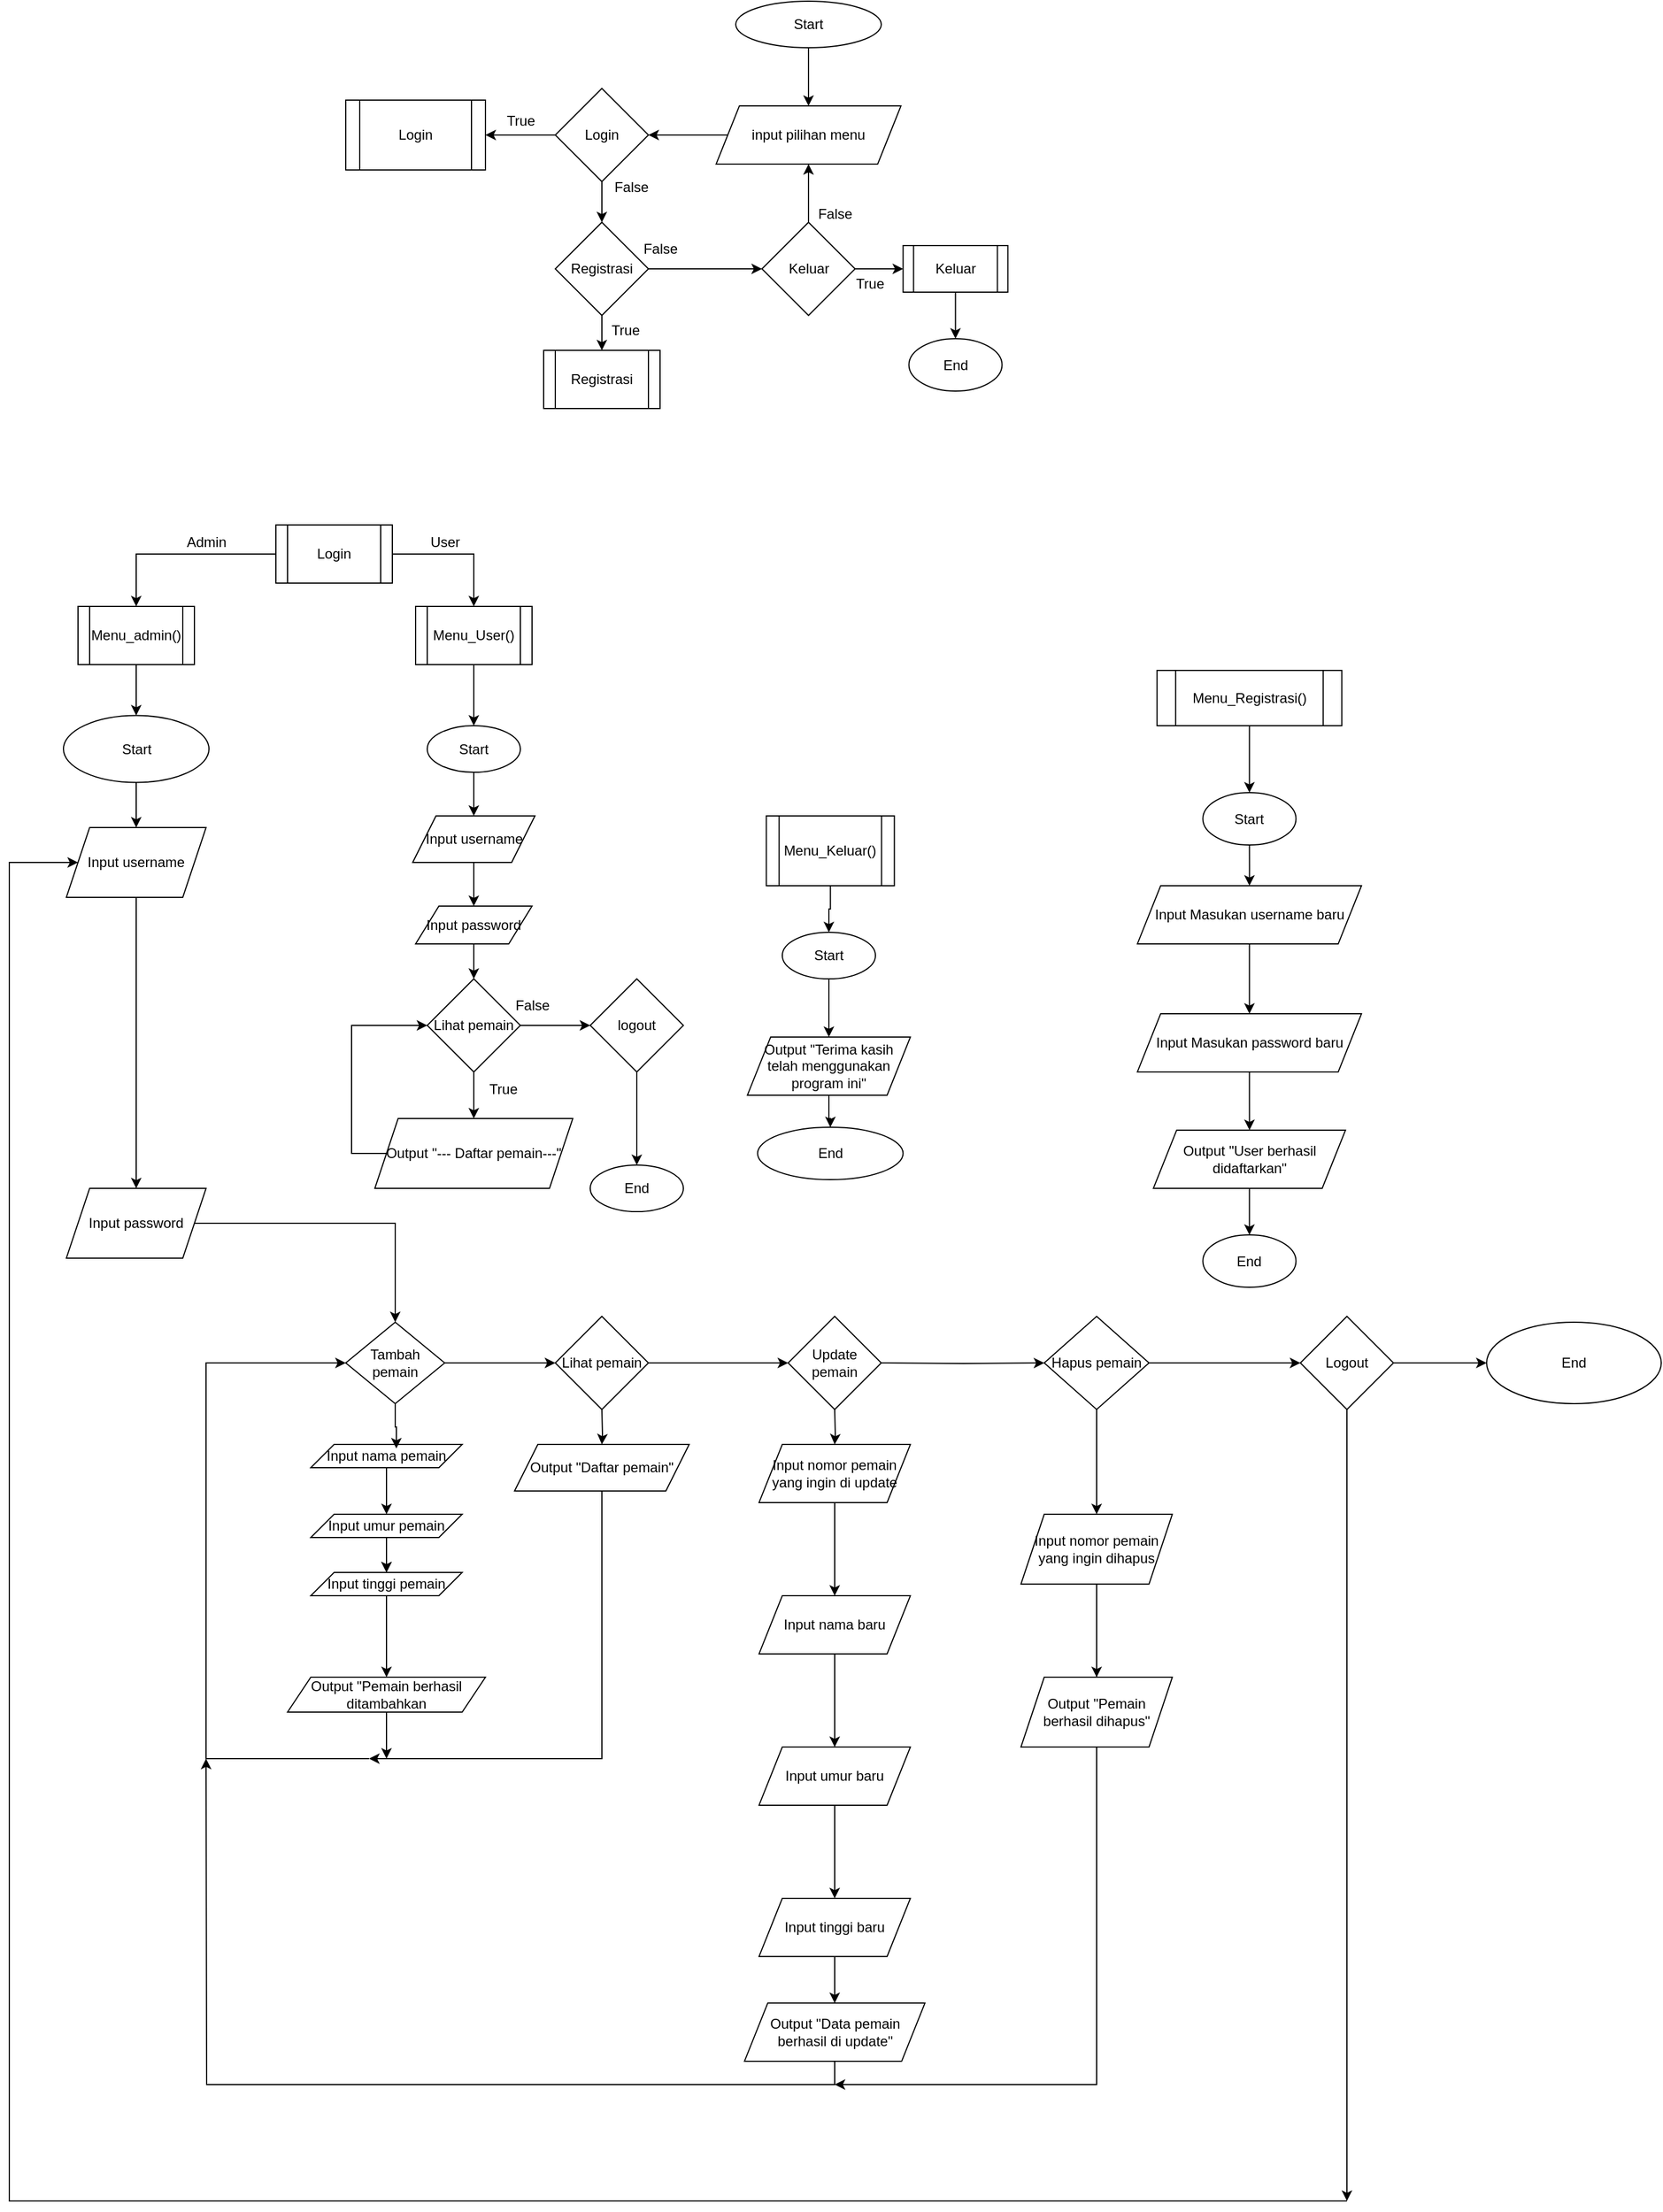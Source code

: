 <mxfile version="24.8.0">
  <diagram name="Page-1" id="HGmborxAwPooAshVDzNv">
    <mxGraphModel dx="4830" dy="3230" grid="1" gridSize="10" guides="1" tooltips="1" connect="1" arrows="1" fold="1" page="1" pageScale="1" pageWidth="850" pageHeight="1100" math="0" shadow="0">
      <root>
        <mxCell id="0" />
        <mxCell id="1" parent="0" />
        <mxCell id="2cfpNk7B6x5rnKEUgRAr-1" value="" style="edgeStyle=orthogonalEdgeStyle;rounded=0;orthogonalLoop=1;jettySize=auto;html=1;" parent="1" source="2cfpNk7B6x5rnKEUgRAr-2" target="2cfpNk7B6x5rnKEUgRAr-4" edge="1">
          <mxGeometry relative="1" as="geometry" />
        </mxCell>
        <mxCell id="2cfpNk7B6x5rnKEUgRAr-2" value="Start" style="ellipse;whiteSpace=wrap;html=1;" parent="1" vertex="1">
          <mxGeometry x="365.01" y="-310" width="125" height="40" as="geometry" />
        </mxCell>
        <mxCell id="b0lDjF2VP-6L8Nr4s9fZ-116" value="" style="edgeStyle=orthogonalEdgeStyle;rounded=0;orthogonalLoop=1;jettySize=auto;html=1;" edge="1" parent="1" source="2cfpNk7B6x5rnKEUgRAr-4" target="b0lDjF2VP-6L8Nr4s9fZ-115">
          <mxGeometry relative="1" as="geometry" />
        </mxCell>
        <mxCell id="2cfpNk7B6x5rnKEUgRAr-4" value="input pilihan menu" style="shape=parallelogram;perimeter=parallelogramPerimeter;whiteSpace=wrap;html=1;fixedSize=1;" parent="1" vertex="1">
          <mxGeometry x="348.14" y="-220" width="158.75" height="50" as="geometry" />
        </mxCell>
        <mxCell id="2cfpNk7B6x5rnKEUgRAr-106" value="" style="edgeStyle=orthogonalEdgeStyle;rounded=0;orthogonalLoop=1;jettySize=auto;html=1;" parent="1" source="2cfpNk7B6x5rnKEUgRAr-12" target="2cfpNk7B6x5rnKEUgRAr-105" edge="1">
          <mxGeometry relative="1" as="geometry" />
        </mxCell>
        <mxCell id="2cfpNk7B6x5rnKEUgRAr-12" value="Output &quot;Terima kasih telah menggunakan program ini&quot;" style="shape=parallelogram;perimeter=parallelogramPerimeter;whiteSpace=wrap;html=1;fixedSize=1;" parent="1" vertex="1">
          <mxGeometry x="375" y="580" width="140" height="50" as="geometry" />
        </mxCell>
        <mxCell id="2cfpNk7B6x5rnKEUgRAr-15" value="" style="edgeStyle=orthogonalEdgeStyle;rounded=0;orthogonalLoop=1;jettySize=auto;html=1;" parent="1" source="2cfpNk7B6x5rnKEUgRAr-13" target="2cfpNk7B6x5rnKEUgRAr-14" edge="1">
          <mxGeometry relative="1" as="geometry" />
        </mxCell>
        <mxCell id="2cfpNk7B6x5rnKEUgRAr-13" value="Input Masukan username baru" style="shape=parallelogram;perimeter=parallelogramPerimeter;whiteSpace=wrap;html=1;fixedSize=1;" parent="1" vertex="1">
          <mxGeometry x="710" y="450" width="192.5" height="50" as="geometry" />
        </mxCell>
        <mxCell id="2cfpNk7B6x5rnKEUgRAr-17" value="" style="edgeStyle=orthogonalEdgeStyle;rounded=0;orthogonalLoop=1;jettySize=auto;html=1;" parent="1" source="2cfpNk7B6x5rnKEUgRAr-14" target="2cfpNk7B6x5rnKEUgRAr-16" edge="1">
          <mxGeometry relative="1" as="geometry" />
        </mxCell>
        <mxCell id="2cfpNk7B6x5rnKEUgRAr-14" value="Input Masukan password baru" style="shape=parallelogram;perimeter=parallelogramPerimeter;whiteSpace=wrap;html=1;fixedSize=1;" parent="1" vertex="1">
          <mxGeometry x="710" y="560" width="192.5" height="50" as="geometry" />
        </mxCell>
        <mxCell id="Gm6Mf5CjdBweMdwgUz3X-56" value="" style="edgeStyle=orthogonalEdgeStyle;rounded=0;orthogonalLoop=1;jettySize=auto;html=1;" parent="1" source="2cfpNk7B6x5rnKEUgRAr-16" target="Gm6Mf5CjdBweMdwgUz3X-55" edge="1">
          <mxGeometry relative="1" as="geometry" />
        </mxCell>
        <mxCell id="2cfpNk7B6x5rnKEUgRAr-16" value="Output &quot;User berhasil didaftarkan&quot;" style="shape=parallelogram;perimeter=parallelogramPerimeter;whiteSpace=wrap;html=1;fixedSize=1;" parent="1" vertex="1">
          <mxGeometry x="723.75" y="660" width="165" height="50" as="geometry" />
        </mxCell>
        <mxCell id="2cfpNk7B6x5rnKEUgRAr-33" value="" style="edgeStyle=orthogonalEdgeStyle;rounded=0;orthogonalLoop=1;jettySize=auto;html=1;" parent="1" source="2cfpNk7B6x5rnKEUgRAr-22" target="2cfpNk7B6x5rnKEUgRAr-32" edge="1">
          <mxGeometry relative="1" as="geometry" />
        </mxCell>
        <mxCell id="2cfpNk7B6x5rnKEUgRAr-22" value="Input username" style="shape=parallelogram;perimeter=parallelogramPerimeter;whiteSpace=wrap;html=1;fixedSize=1;" parent="1" vertex="1">
          <mxGeometry x="87.5" y="390" width="105" height="40" as="geometry" />
        </mxCell>
        <mxCell id="2cfpNk7B6x5rnKEUgRAr-24" value="Admin" style="text;html=1;align=center;verticalAlign=middle;resizable=0;points=[];autosize=1;strokeColor=none;fillColor=none;" parent="1" vertex="1">
          <mxGeometry x="-120" y="140" width="60" height="30" as="geometry" />
        </mxCell>
        <mxCell id="2cfpNk7B6x5rnKEUgRAr-45" value="" style="edgeStyle=orthogonalEdgeStyle;rounded=0;orthogonalLoop=1;jettySize=auto;html=1;entryX=0.5;entryY=0;entryDx=0;entryDy=0;" parent="1" source="2cfpNk7B6x5rnKEUgRAr-25" target="2cfpNk7B6x5rnKEUgRAr-46" edge="1">
          <mxGeometry relative="1" as="geometry">
            <mxPoint x="60" y="480" as="targetPoint" />
          </mxGeometry>
        </mxCell>
        <mxCell id="2cfpNk7B6x5rnKEUgRAr-25" value="Input username" style="shape=parallelogram;perimeter=parallelogramPerimeter;whiteSpace=wrap;html=1;fixedSize=1;" parent="1" vertex="1">
          <mxGeometry x="-210" y="400" width="120" height="60" as="geometry" />
        </mxCell>
        <mxCell id="2cfpNk7B6x5rnKEUgRAr-35" value="" style="edgeStyle=orthogonalEdgeStyle;rounded=0;orthogonalLoop=1;jettySize=auto;html=1;" parent="1" source="2cfpNk7B6x5rnKEUgRAr-32" target="2cfpNk7B6x5rnKEUgRAr-34" edge="1">
          <mxGeometry relative="1" as="geometry" />
        </mxCell>
        <mxCell id="2cfpNk7B6x5rnKEUgRAr-32" value="Input password" style="shape=parallelogram;perimeter=parallelogramPerimeter;whiteSpace=wrap;html=1;fixedSize=1;" parent="1" vertex="1">
          <mxGeometry x="90" y="467.5" width="100" height="32.5" as="geometry" />
        </mxCell>
        <mxCell id="2cfpNk7B6x5rnKEUgRAr-37" value="" style="edgeStyle=orthogonalEdgeStyle;rounded=0;orthogonalLoop=1;jettySize=auto;html=1;" parent="1" source="2cfpNk7B6x5rnKEUgRAr-34" target="2cfpNk7B6x5rnKEUgRAr-36" edge="1">
          <mxGeometry relative="1" as="geometry" />
        </mxCell>
        <mxCell id="2cfpNk7B6x5rnKEUgRAr-39" value="" style="edgeStyle=orthogonalEdgeStyle;rounded=0;orthogonalLoop=1;jettySize=auto;html=1;" parent="1" source="2cfpNk7B6x5rnKEUgRAr-34" target="2cfpNk7B6x5rnKEUgRAr-38" edge="1">
          <mxGeometry relative="1" as="geometry" />
        </mxCell>
        <mxCell id="2cfpNk7B6x5rnKEUgRAr-34" value="Lihat pemain" style="rhombus;whiteSpace=wrap;html=1;" parent="1" vertex="1">
          <mxGeometry x="100" y="530" width="80" height="80" as="geometry" />
        </mxCell>
        <mxCell id="Gm6Mf5CjdBweMdwgUz3X-31" value="" style="edgeStyle=orthogonalEdgeStyle;rounded=0;orthogonalLoop=1;jettySize=auto;html=1;" parent="1" source="2cfpNk7B6x5rnKEUgRAr-36" target="Gm6Mf5CjdBweMdwgUz3X-30" edge="1">
          <mxGeometry relative="1" as="geometry" />
        </mxCell>
        <mxCell id="2cfpNk7B6x5rnKEUgRAr-36" value="logout" style="rhombus;whiteSpace=wrap;html=1;" parent="1" vertex="1">
          <mxGeometry x="240" y="530" width="80" height="80" as="geometry" />
        </mxCell>
        <mxCell id="b0lDjF2VP-6L8Nr4s9fZ-143" value="" style="edgeStyle=orthogonalEdgeStyle;rounded=0;orthogonalLoop=1;jettySize=auto;html=1;entryX=0;entryY=0.5;entryDx=0;entryDy=0;" edge="1" parent="1" source="2cfpNk7B6x5rnKEUgRAr-38" target="2cfpNk7B6x5rnKEUgRAr-34">
          <mxGeometry relative="1" as="geometry">
            <mxPoint x="-30" y="580" as="targetPoint" />
            <Array as="points">
              <mxPoint x="35" y="680" />
              <mxPoint x="35" y="570" />
            </Array>
          </mxGeometry>
        </mxCell>
        <mxCell id="2cfpNk7B6x5rnKEUgRAr-38" value="Output &quot;--- Daftar pemain---&quot;" style="shape=parallelogram;perimeter=parallelogramPerimeter;whiteSpace=wrap;html=1;fixedSize=1;" parent="1" vertex="1">
          <mxGeometry x="55" y="650" width="170" height="60" as="geometry" />
        </mxCell>
        <mxCell id="2cfpNk7B6x5rnKEUgRAr-50" value="" style="edgeStyle=orthogonalEdgeStyle;rounded=0;orthogonalLoop=1;jettySize=auto;html=1;entryX=0.5;entryY=0;entryDx=0;entryDy=0;" parent="1" source="2cfpNk7B6x5rnKEUgRAr-46" target="Gm6Mf5CjdBweMdwgUz3X-16" edge="1">
          <mxGeometry relative="1" as="geometry">
            <mxPoint x="60" y="850" as="targetPoint" />
          </mxGeometry>
        </mxCell>
        <mxCell id="2cfpNk7B6x5rnKEUgRAr-46" value="Input password" style="shape=parallelogram;perimeter=parallelogramPerimeter;whiteSpace=wrap;html=1;fixedSize=1;" parent="1" vertex="1">
          <mxGeometry x="-210" y="710" width="120" height="60" as="geometry" />
        </mxCell>
        <mxCell id="2cfpNk7B6x5rnKEUgRAr-52" value="" style="edgeStyle=orthogonalEdgeStyle;rounded=0;orthogonalLoop=1;jettySize=auto;html=1;exitX=1;exitY=0.5;exitDx=0;exitDy=0;" parent="1" source="Gm6Mf5CjdBweMdwgUz3X-16" edge="1">
          <mxGeometry relative="1" as="geometry">
            <mxPoint x="100" y="860" as="sourcePoint" />
            <mxPoint x="210" y="860.0" as="targetPoint" />
            <Array as="points">
              <mxPoint x="110" y="860" />
            </Array>
          </mxGeometry>
        </mxCell>
        <mxCell id="2cfpNk7B6x5rnKEUgRAr-66" value="" style="edgeStyle=orthogonalEdgeStyle;rounded=0;orthogonalLoop=1;jettySize=auto;html=1;" parent="1" source="2cfpNk7B6x5rnKEUgRAr-62" target="2cfpNk7B6x5rnKEUgRAr-64" edge="1">
          <mxGeometry relative="1" as="geometry" />
        </mxCell>
        <mxCell id="2cfpNk7B6x5rnKEUgRAr-54" value="" style="edgeStyle=orthogonalEdgeStyle;rounded=0;orthogonalLoop=1;jettySize=auto;html=1;" parent="1" edge="1">
          <mxGeometry relative="1" as="geometry">
            <mxPoint x="290" y="860" as="sourcePoint" />
            <mxPoint x="410" y="860.0" as="targetPoint" />
          </mxGeometry>
        </mxCell>
        <mxCell id="2cfpNk7B6x5rnKEUgRAr-74" value="" style="edgeStyle=orthogonalEdgeStyle;rounded=0;orthogonalLoop=1;jettySize=auto;html=1;" parent="1" target="2cfpNk7B6x5rnKEUgRAr-73" edge="1">
          <mxGeometry relative="1" as="geometry">
            <mxPoint x="250" y="900" as="sourcePoint" />
          </mxGeometry>
        </mxCell>
        <mxCell id="2cfpNk7B6x5rnKEUgRAr-56" value="" style="edgeStyle=orthogonalEdgeStyle;rounded=0;orthogonalLoop=1;jettySize=auto;html=1;" parent="1" target="2cfpNk7B6x5rnKEUgRAr-55" edge="1">
          <mxGeometry relative="1" as="geometry">
            <mxPoint x="490" y="860" as="sourcePoint" />
          </mxGeometry>
        </mxCell>
        <mxCell id="2cfpNk7B6x5rnKEUgRAr-58" value="" style="edgeStyle=orthogonalEdgeStyle;rounded=0;orthogonalLoop=1;jettySize=auto;html=1;" parent="1" source="2cfpNk7B6x5rnKEUgRAr-55" target="2cfpNk7B6x5rnKEUgRAr-57" edge="1">
          <mxGeometry relative="1" as="geometry" />
        </mxCell>
        <mxCell id="2cfpNk7B6x5rnKEUgRAr-92" value="" style="edgeStyle=orthogonalEdgeStyle;rounded=0;orthogonalLoop=1;jettySize=auto;html=1;" parent="1" source="2cfpNk7B6x5rnKEUgRAr-55" edge="1">
          <mxGeometry relative="1" as="geometry">
            <mxPoint x="675" y="990" as="targetPoint" />
          </mxGeometry>
        </mxCell>
        <mxCell id="2cfpNk7B6x5rnKEUgRAr-55" value="Hapus pemain" style="rhombus;whiteSpace=wrap;html=1;" parent="1" vertex="1">
          <mxGeometry x="630" y="820" width="90" height="80" as="geometry" />
        </mxCell>
        <mxCell id="Gm6Mf5CjdBweMdwgUz3X-15" value="" style="edgeStyle=orthogonalEdgeStyle;rounded=0;orthogonalLoop=1;jettySize=auto;html=1;" parent="1" source="2cfpNk7B6x5rnKEUgRAr-57" target="Gm6Mf5CjdBweMdwgUz3X-14" edge="1">
          <mxGeometry relative="1" as="geometry" />
        </mxCell>
        <mxCell id="b0lDjF2VP-6L8Nr4s9fZ-150" value="" style="edgeStyle=orthogonalEdgeStyle;rounded=0;orthogonalLoop=1;jettySize=auto;html=1;" edge="1" parent="1" source="2cfpNk7B6x5rnKEUgRAr-57">
          <mxGeometry relative="1" as="geometry">
            <mxPoint x="890" y="1580" as="targetPoint" />
          </mxGeometry>
        </mxCell>
        <mxCell id="2cfpNk7B6x5rnKEUgRAr-57" value="Logout" style="rhombus;whiteSpace=wrap;html=1;" parent="1" vertex="1">
          <mxGeometry x="850" y="820" width="80" height="80" as="geometry" />
        </mxCell>
        <mxCell id="2cfpNk7B6x5rnKEUgRAr-63" value="" style="edgeStyle=orthogonalEdgeStyle;rounded=0;orthogonalLoop=1;jettySize=auto;html=1;" parent="1" source="2cfpNk7B6x5rnKEUgRAr-60" target="2cfpNk7B6x5rnKEUgRAr-62" edge="1">
          <mxGeometry relative="1" as="geometry" />
        </mxCell>
        <mxCell id="2cfpNk7B6x5rnKEUgRAr-60" value="Input nama pemain" style="shape=parallelogram;perimeter=parallelogramPerimeter;whiteSpace=wrap;html=1;fixedSize=1;" parent="1" vertex="1">
          <mxGeometry y="930" width="130" height="20" as="geometry" />
        </mxCell>
        <mxCell id="2cfpNk7B6x5rnKEUgRAr-65" value="" style="edgeStyle=orthogonalEdgeStyle;rounded=0;orthogonalLoop=1;jettySize=auto;html=1;" parent="1" source="2cfpNk7B6x5rnKEUgRAr-62" target="2cfpNk7B6x5rnKEUgRAr-64" edge="1">
          <mxGeometry relative="1" as="geometry" />
        </mxCell>
        <mxCell id="2cfpNk7B6x5rnKEUgRAr-70" value="" style="edgeStyle=orthogonalEdgeStyle;rounded=0;orthogonalLoop=1;jettySize=auto;html=1;" parent="1" source="2cfpNk7B6x5rnKEUgRAr-64" target="2cfpNk7B6x5rnKEUgRAr-69" edge="1">
          <mxGeometry relative="1" as="geometry" />
        </mxCell>
        <mxCell id="2cfpNk7B6x5rnKEUgRAr-64" value="Input tinggi pemain" style="shape=parallelogram;perimeter=parallelogramPerimeter;whiteSpace=wrap;html=1;fixedSize=1;" parent="1" vertex="1">
          <mxGeometry y="1040" width="130" height="20" as="geometry" />
        </mxCell>
        <mxCell id="2cfpNk7B6x5rnKEUgRAr-62" value="Input umur pemain" style="shape=parallelogram;perimeter=parallelogramPerimeter;whiteSpace=wrap;html=1;fixedSize=1;" parent="1" vertex="1">
          <mxGeometry y="990" width="130" height="20" as="geometry" />
        </mxCell>
        <mxCell id="2cfpNk7B6x5rnKEUgRAr-72" value="" style="edgeStyle=orthogonalEdgeStyle;rounded=0;orthogonalLoop=1;jettySize=auto;html=1;entryX=0;entryY=0.5;entryDx=0;entryDy=0;" parent="1" target="Gm6Mf5CjdBweMdwgUz3X-16" edge="1">
          <mxGeometry relative="1" as="geometry">
            <mxPoint x="50" y="1200" as="sourcePoint" />
            <mxPoint x="18.67" y="884.92" as="targetPoint" />
            <Array as="points">
              <mxPoint x="-90" y="1200" />
              <mxPoint x="-90" y="860" />
            </Array>
          </mxGeometry>
        </mxCell>
        <mxCell id="b0lDjF2VP-6L8Nr4s9fZ-147" value="" style="edgeStyle=orthogonalEdgeStyle;rounded=0;orthogonalLoop=1;jettySize=auto;html=1;" edge="1" parent="1" source="2cfpNk7B6x5rnKEUgRAr-69">
          <mxGeometry relative="1" as="geometry">
            <mxPoint x="65" y="1200" as="targetPoint" />
          </mxGeometry>
        </mxCell>
        <mxCell id="2cfpNk7B6x5rnKEUgRAr-69" value="Output &quot;Pemain berhasil ditambahkan" style="shape=parallelogram;perimeter=parallelogramPerimeter;whiteSpace=wrap;html=1;fixedSize=1;" parent="1" vertex="1">
          <mxGeometry x="-20" y="1130" width="170" height="30" as="geometry" />
        </mxCell>
        <mxCell id="2cfpNk7B6x5rnKEUgRAr-76" value="" style="edgeStyle=orthogonalEdgeStyle;rounded=0;orthogonalLoop=1;jettySize=auto;html=1;" parent="1" source="2cfpNk7B6x5rnKEUgRAr-73" edge="1">
          <mxGeometry relative="1" as="geometry">
            <mxPoint x="50" y="1200" as="targetPoint" />
            <Array as="points">
              <mxPoint x="250" y="1200" />
            </Array>
          </mxGeometry>
        </mxCell>
        <mxCell id="2cfpNk7B6x5rnKEUgRAr-73" value="Output &quot;Daftar pemain&quot;" style="shape=parallelogram;perimeter=parallelogramPerimeter;whiteSpace=wrap;html=1;fixedSize=1;" parent="1" vertex="1">
          <mxGeometry x="175" y="930" width="150" height="40" as="geometry" />
        </mxCell>
        <mxCell id="2cfpNk7B6x5rnKEUgRAr-80" value="" style="edgeStyle=orthogonalEdgeStyle;rounded=0;orthogonalLoop=1;jettySize=auto;html=1;" parent="1" target="2cfpNk7B6x5rnKEUgRAr-79" edge="1">
          <mxGeometry relative="1" as="geometry">
            <mxPoint x="450" y="900" as="sourcePoint" />
            <mxPoint x="450" y="990" as="targetPoint" />
          </mxGeometry>
        </mxCell>
        <mxCell id="2cfpNk7B6x5rnKEUgRAr-82" value="" style="edgeStyle=orthogonalEdgeStyle;rounded=0;orthogonalLoop=1;jettySize=auto;html=1;" parent="1" source="2cfpNk7B6x5rnKEUgRAr-79" target="2cfpNk7B6x5rnKEUgRAr-81" edge="1">
          <mxGeometry relative="1" as="geometry" />
        </mxCell>
        <mxCell id="2cfpNk7B6x5rnKEUgRAr-79" value="Input nomor pemain yang ingin di update" style="shape=parallelogram;perimeter=parallelogramPerimeter;whiteSpace=wrap;html=1;fixedSize=1;" parent="1" vertex="1">
          <mxGeometry x="385" y="930" width="130" height="50" as="geometry" />
        </mxCell>
        <mxCell id="2cfpNk7B6x5rnKEUgRAr-84" value="" style="edgeStyle=orthogonalEdgeStyle;rounded=0;orthogonalLoop=1;jettySize=auto;html=1;" parent="1" source="2cfpNk7B6x5rnKEUgRAr-81" target="2cfpNk7B6x5rnKEUgRAr-83" edge="1">
          <mxGeometry relative="1" as="geometry" />
        </mxCell>
        <mxCell id="2cfpNk7B6x5rnKEUgRAr-81" value="Input nama baru" style="shape=parallelogram;perimeter=parallelogramPerimeter;whiteSpace=wrap;html=1;fixedSize=1;" parent="1" vertex="1">
          <mxGeometry x="385" y="1060" width="130" height="50" as="geometry" />
        </mxCell>
        <mxCell id="2cfpNk7B6x5rnKEUgRAr-86" value="" style="edgeStyle=orthogonalEdgeStyle;rounded=0;orthogonalLoop=1;jettySize=auto;html=1;" parent="1" source="2cfpNk7B6x5rnKEUgRAr-83" target="2cfpNk7B6x5rnKEUgRAr-85" edge="1">
          <mxGeometry relative="1" as="geometry" />
        </mxCell>
        <mxCell id="2cfpNk7B6x5rnKEUgRAr-83" value="Input umur baru" style="shape=parallelogram;perimeter=parallelogramPerimeter;whiteSpace=wrap;html=1;fixedSize=1;" parent="1" vertex="1">
          <mxGeometry x="385" y="1190" width="130" height="50" as="geometry" />
        </mxCell>
        <mxCell id="2cfpNk7B6x5rnKEUgRAr-88" value="" style="edgeStyle=orthogonalEdgeStyle;rounded=0;orthogonalLoop=1;jettySize=auto;html=1;" parent="1" source="2cfpNk7B6x5rnKEUgRAr-85" target="2cfpNk7B6x5rnKEUgRAr-87" edge="1">
          <mxGeometry relative="1" as="geometry" />
        </mxCell>
        <mxCell id="2cfpNk7B6x5rnKEUgRAr-85" value="Input tinggi baru" style="shape=parallelogram;perimeter=parallelogramPerimeter;whiteSpace=wrap;html=1;fixedSize=1;" parent="1" vertex="1">
          <mxGeometry x="385" y="1320" width="130" height="50" as="geometry" />
        </mxCell>
        <mxCell id="2cfpNk7B6x5rnKEUgRAr-90" value="" style="edgeStyle=orthogonalEdgeStyle;rounded=0;orthogonalLoop=1;jettySize=auto;html=1;exitX=0.5;exitY=1;exitDx=0;exitDy=0;" parent="1" source="2cfpNk7B6x5rnKEUgRAr-87" edge="1">
          <mxGeometry relative="1" as="geometry">
            <mxPoint x="432.473" y="1505.067" as="sourcePoint" />
            <mxPoint x="-90" y="1200" as="targetPoint" />
          </mxGeometry>
        </mxCell>
        <mxCell id="2cfpNk7B6x5rnKEUgRAr-87" value="Output &quot;Data pemain berhasil di update&quot;" style="shape=parallelogram;perimeter=parallelogramPerimeter;whiteSpace=wrap;html=1;fixedSize=1;" parent="1" vertex="1">
          <mxGeometry x="372.5" y="1410" width="155" height="50" as="geometry" />
        </mxCell>
        <mxCell id="2cfpNk7B6x5rnKEUgRAr-99" value="" style="edgeStyle=orthogonalEdgeStyle;rounded=0;orthogonalLoop=1;jettySize=auto;html=1;" parent="1" source="2cfpNk7B6x5rnKEUgRAr-93" edge="1">
          <mxGeometry relative="1" as="geometry">
            <mxPoint x="450" y="1480" as="targetPoint" />
            <Array as="points">
              <mxPoint x="675" y="1480" />
              <mxPoint x="470" y="1480" />
            </Array>
          </mxGeometry>
        </mxCell>
        <mxCell id="2cfpNk7B6x5rnKEUgRAr-101" value="" style="edgeStyle=orthogonalEdgeStyle;rounded=0;orthogonalLoop=1;jettySize=auto;html=1;" parent="1" source="2cfpNk7B6x5rnKEUgRAr-93" target="2cfpNk7B6x5rnKEUgRAr-100" edge="1">
          <mxGeometry relative="1" as="geometry" />
        </mxCell>
        <mxCell id="2cfpNk7B6x5rnKEUgRAr-93" value="Input nomor pemain yang ingin dihapus" style="shape=parallelogram;perimeter=parallelogramPerimeter;whiteSpace=wrap;html=1;fixedSize=1;" parent="1" vertex="1">
          <mxGeometry x="610" y="990" width="130" height="60" as="geometry" />
        </mxCell>
        <mxCell id="2cfpNk7B6x5rnKEUgRAr-100" value="Output &quot;Pemain berhasil dihapus&quot;" style="shape=parallelogram;perimeter=parallelogramPerimeter;whiteSpace=wrap;html=1;fixedSize=1;" parent="1" vertex="1">
          <mxGeometry x="610" y="1130" width="130" height="60" as="geometry" />
        </mxCell>
        <mxCell id="2cfpNk7B6x5rnKEUgRAr-105" value="End" style="ellipse;whiteSpace=wrap;html=1;" parent="1" vertex="1">
          <mxGeometry x="383.75" y="657.5" width="125" height="45" as="geometry" />
        </mxCell>
        <mxCell id="Gm6Mf5CjdBweMdwgUz3X-20" value="" style="edgeStyle=orthogonalEdgeStyle;rounded=0;orthogonalLoop=1;jettySize=auto;html=1;" parent="1" source="Gm6Mf5CjdBweMdwgUz3X-1" target="Gm6Mf5CjdBweMdwgUz3X-19" edge="1">
          <mxGeometry relative="1" as="geometry" />
        </mxCell>
        <mxCell id="b0lDjF2VP-6L8Nr4s9fZ-137" value="" style="edgeStyle=orthogonalEdgeStyle;rounded=0;orthogonalLoop=1;jettySize=auto;html=1;entryX=0.5;entryY=0;entryDx=0;entryDy=0;" edge="1" parent="1" source="Gm6Mf5CjdBweMdwgUz3X-1" target="Gm6Mf5CjdBweMdwgUz3X-21">
          <mxGeometry relative="1" as="geometry" />
        </mxCell>
        <mxCell id="Gm6Mf5CjdBweMdwgUz3X-1" value="Login" style="shape=process;whiteSpace=wrap;html=1;backgroundOutline=1;" parent="1" vertex="1">
          <mxGeometry x="-30" y="140" width="100" height="50" as="geometry" />
        </mxCell>
        <mxCell id="Gm6Mf5CjdBweMdwgUz3X-8" value="" style="edgeStyle=orthogonalEdgeStyle;rounded=0;orthogonalLoop=1;jettySize=auto;html=1;" parent="1" source="Gm6Mf5CjdBweMdwgUz3X-7" target="2cfpNk7B6x5rnKEUgRAr-25" edge="1">
          <mxGeometry relative="1" as="geometry" />
        </mxCell>
        <mxCell id="Gm6Mf5CjdBweMdwgUz3X-7" value="Start" style="ellipse;whiteSpace=wrap;html=1;" parent="1" vertex="1">
          <mxGeometry x="-212.5" y="303.75" width="125" height="57.5" as="geometry" />
        </mxCell>
        <mxCell id="Gm6Mf5CjdBweMdwgUz3X-13" value="" style="edgeStyle=orthogonalEdgeStyle;rounded=0;orthogonalLoop=1;jettySize=auto;html=1;entryX=0;entryY=0.5;entryDx=0;entryDy=0;" parent="1" target="2cfpNk7B6x5rnKEUgRAr-25" edge="1">
          <mxGeometry relative="1" as="geometry">
            <mxPoint x="890" y="1580" as="sourcePoint" />
            <mxPoint x="-260.0" y="430" as="targetPoint" />
            <Array as="points">
              <mxPoint x="-259" y="1580" />
              <mxPoint x="-259" y="430" />
            </Array>
          </mxGeometry>
        </mxCell>
        <mxCell id="Gm6Mf5CjdBweMdwgUz3X-14" value="End" style="ellipse;whiteSpace=wrap;html=1;" parent="1" vertex="1">
          <mxGeometry x="1010" y="825" width="150" height="70" as="geometry" />
        </mxCell>
        <mxCell id="b0lDjF2VP-6L8Nr4s9fZ-145" value="" style="edgeStyle=orthogonalEdgeStyle;rounded=0;orthogonalLoop=1;jettySize=auto;html=1;entryX=0.565;entryY=0.175;entryDx=0;entryDy=0;entryPerimeter=0;" edge="1" parent="1" source="Gm6Mf5CjdBweMdwgUz3X-16" target="2cfpNk7B6x5rnKEUgRAr-60">
          <mxGeometry relative="1" as="geometry" />
        </mxCell>
        <mxCell id="Gm6Mf5CjdBweMdwgUz3X-16" value="Tambah pemain" style="rhombus;whiteSpace=wrap;html=1;" parent="1" vertex="1">
          <mxGeometry x="30" y="825" width="85" height="70" as="geometry" />
        </mxCell>
        <mxCell id="b0lDjF2VP-6L8Nr4s9fZ-135" value="" style="edgeStyle=orthogonalEdgeStyle;rounded=0;orthogonalLoop=1;jettySize=auto;html=1;" edge="1" parent="1" source="Gm6Mf5CjdBweMdwgUz3X-19" target="Gm6Mf5CjdBweMdwgUz3X-7">
          <mxGeometry relative="1" as="geometry" />
        </mxCell>
        <mxCell id="Gm6Mf5CjdBweMdwgUz3X-19" value="Menu_admin()" style="shape=process;whiteSpace=wrap;html=1;backgroundOutline=1;" parent="1" vertex="1">
          <mxGeometry x="-200" y="210" width="100" height="50" as="geometry" />
        </mxCell>
        <mxCell id="Gm6Mf5CjdBweMdwgUz3X-27" value="" style="edgeStyle=orthogonalEdgeStyle;rounded=0;orthogonalLoop=1;jettySize=auto;html=1;" parent="1" source="Gm6Mf5CjdBweMdwgUz3X-26" edge="1">
          <mxGeometry relative="1" as="geometry">
            <mxPoint x="140" y="390" as="targetPoint" />
          </mxGeometry>
        </mxCell>
        <mxCell id="Gm6Mf5CjdBweMdwgUz3X-26" value="Start" style="ellipse;whiteSpace=wrap;html=1;" parent="1" vertex="1">
          <mxGeometry x="100" y="312.5" width="80" height="40" as="geometry" />
        </mxCell>
        <mxCell id="Gm6Mf5CjdBweMdwgUz3X-30" value="End" style="ellipse;whiteSpace=wrap;html=1;" parent="1" vertex="1">
          <mxGeometry x="240" y="690" width="80" height="40" as="geometry" />
        </mxCell>
        <mxCell id="Gm6Mf5CjdBweMdwgUz3X-33" value="Registrasi" style="shape=process;whiteSpace=wrap;html=1;backgroundOutline=1;" parent="1" vertex="1">
          <mxGeometry x="200" y="-10" width="100" height="50" as="geometry" />
        </mxCell>
        <mxCell id="Gm6Mf5CjdBweMdwgUz3X-67" value="" style="edgeStyle=orthogonalEdgeStyle;rounded=0;orthogonalLoop=1;jettySize=auto;html=1;" parent="1" source="Gm6Mf5CjdBweMdwgUz3X-37" target="Gm6Mf5CjdBweMdwgUz3X-66" edge="1">
          <mxGeometry relative="1" as="geometry" />
        </mxCell>
        <mxCell id="Gm6Mf5CjdBweMdwgUz3X-37" value="Keluar" style="shape=process;whiteSpace=wrap;html=1;backgroundOutline=1;" parent="1" vertex="1">
          <mxGeometry x="508.75" y="-100" width="90" height="40" as="geometry" />
        </mxCell>
        <mxCell id="b0lDjF2VP-6L8Nr4s9fZ-156" value="" style="edgeStyle=orthogonalEdgeStyle;rounded=0;orthogonalLoop=1;jettySize=auto;html=1;" edge="1" parent="1" source="Gm6Mf5CjdBweMdwgUz3X-43" target="2cfpNk7B6x5rnKEUgRAr-13">
          <mxGeometry relative="1" as="geometry" />
        </mxCell>
        <mxCell id="Gm6Mf5CjdBweMdwgUz3X-43" value="Start" style="ellipse;whiteSpace=wrap;html=1;" parent="1" vertex="1">
          <mxGeometry x="766.25" y="370" width="80" height="45" as="geometry" />
        </mxCell>
        <mxCell id="b0lDjF2VP-6L8Nr4s9fZ-158" value="" style="edgeStyle=orthogonalEdgeStyle;rounded=0;orthogonalLoop=1;jettySize=auto;html=1;" edge="1" parent="1" source="Gm6Mf5CjdBweMdwgUz3X-46" target="Gm6Mf5CjdBweMdwgUz3X-43">
          <mxGeometry relative="1" as="geometry" />
        </mxCell>
        <mxCell id="Gm6Mf5CjdBweMdwgUz3X-46" value="Menu_Registrasi()" style="shape=process;whiteSpace=wrap;html=1;backgroundOutline=1;" parent="1" vertex="1">
          <mxGeometry x="726.87" y="265" width="158.75" height="47.5" as="geometry" />
        </mxCell>
        <mxCell id="b0lDjF2VP-6L8Nr4s9fZ-154" value="" style="edgeStyle=orthogonalEdgeStyle;rounded=0;orthogonalLoop=1;jettySize=auto;html=1;" edge="1" parent="1" source="Gm6Mf5CjdBweMdwgUz3X-49" target="Gm6Mf5CjdBweMdwgUz3X-50">
          <mxGeometry relative="1" as="geometry" />
        </mxCell>
        <mxCell id="Gm6Mf5CjdBweMdwgUz3X-49" value="Menu_Keluar()" style="shape=process;whiteSpace=wrap;html=1;backgroundOutline=1;" parent="1" vertex="1">
          <mxGeometry x="391.25" y="390" width="110" height="60" as="geometry" />
        </mxCell>
        <mxCell id="b0lDjF2VP-6L8Nr4s9fZ-153" value="" style="edgeStyle=orthogonalEdgeStyle;rounded=0;orthogonalLoop=1;jettySize=auto;html=1;" edge="1" parent="1" source="Gm6Mf5CjdBweMdwgUz3X-50" target="2cfpNk7B6x5rnKEUgRAr-12">
          <mxGeometry relative="1" as="geometry" />
        </mxCell>
        <mxCell id="Gm6Mf5CjdBweMdwgUz3X-50" value="Start" style="ellipse;whiteSpace=wrap;html=1;" parent="1" vertex="1">
          <mxGeometry x="405" y="490" width="80" height="40" as="geometry" />
        </mxCell>
        <mxCell id="Gm6Mf5CjdBweMdwgUz3X-55" value="End" style="ellipse;whiteSpace=wrap;html=1;" parent="1" vertex="1">
          <mxGeometry x="766.25" y="750" width="80" height="45" as="geometry" />
        </mxCell>
        <mxCell id="b0lDjF2VP-6L8Nr4s9fZ-134" value="" style="edgeStyle=orthogonalEdgeStyle;rounded=0;orthogonalLoop=1;jettySize=auto;html=1;" edge="1" parent="1" source="Gm6Mf5CjdBweMdwgUz3X-21" target="Gm6Mf5CjdBweMdwgUz3X-26">
          <mxGeometry relative="1" as="geometry" />
        </mxCell>
        <mxCell id="Gm6Mf5CjdBweMdwgUz3X-21" value="Menu_User()" style="shape=process;whiteSpace=wrap;html=1;backgroundOutline=1;" parent="1" vertex="1">
          <mxGeometry x="90" y="210" width="100" height="50" as="geometry" />
        </mxCell>
        <mxCell id="Gm6Mf5CjdBweMdwgUz3X-66" value="End" style="ellipse;whiteSpace=wrap;html=1;" parent="1" vertex="1">
          <mxGeometry x="513.75" y="-20" width="80" height="45" as="geometry" />
        </mxCell>
        <mxCell id="Gm6Mf5CjdBweMdwgUz3X-69" value="Lihat pemain" style="rhombus;whiteSpace=wrap;html=1;" parent="1" vertex="1">
          <mxGeometry x="210" y="820" width="80" height="80" as="geometry" />
        </mxCell>
        <mxCell id="Gm6Mf5CjdBweMdwgUz3X-70" value="Update pemain" style="rhombus;whiteSpace=wrap;html=1;" parent="1" vertex="1">
          <mxGeometry x="410.01" y="820" width="80" height="80" as="geometry" />
        </mxCell>
        <mxCell id="b0lDjF2VP-6L8Nr4s9fZ-105" value="Login" style="shape=process;whiteSpace=wrap;html=1;backgroundOutline=1;" vertex="1" parent="1">
          <mxGeometry x="30" y="-225" width="120" height="60" as="geometry" />
        </mxCell>
        <mxCell id="b0lDjF2VP-6L8Nr4s9fZ-117" value="" style="edgeStyle=orthogonalEdgeStyle;rounded=0;orthogonalLoop=1;jettySize=auto;html=1;" edge="1" parent="1" source="b0lDjF2VP-6L8Nr4s9fZ-115" target="b0lDjF2VP-6L8Nr4s9fZ-105">
          <mxGeometry relative="1" as="geometry" />
        </mxCell>
        <mxCell id="b0lDjF2VP-6L8Nr4s9fZ-122" value="" style="edgeStyle=orthogonalEdgeStyle;rounded=0;orthogonalLoop=1;jettySize=auto;html=1;" edge="1" parent="1" source="b0lDjF2VP-6L8Nr4s9fZ-115" target="b0lDjF2VP-6L8Nr4s9fZ-121">
          <mxGeometry relative="1" as="geometry" />
        </mxCell>
        <mxCell id="b0lDjF2VP-6L8Nr4s9fZ-115" value="Login" style="rhombus;whiteSpace=wrap;html=1;" vertex="1" parent="1">
          <mxGeometry x="210" y="-235" width="80" height="80" as="geometry" />
        </mxCell>
        <mxCell id="b0lDjF2VP-6L8Nr4s9fZ-118" value="True" style="text;html=1;align=center;verticalAlign=middle;resizable=0;points=[];autosize=1;strokeColor=none;fillColor=none;" vertex="1" parent="1">
          <mxGeometry x="155" y="-222" width="50" height="30" as="geometry" />
        </mxCell>
        <mxCell id="b0lDjF2VP-6L8Nr4s9fZ-120" value="False" style="text;html=1;align=center;verticalAlign=middle;resizable=0;points=[];autosize=1;strokeColor=none;fillColor=none;" vertex="1" parent="1">
          <mxGeometry x="250" y="-165" width="50" height="30" as="geometry" />
        </mxCell>
        <mxCell id="b0lDjF2VP-6L8Nr4s9fZ-123" value="" style="edgeStyle=orthogonalEdgeStyle;rounded=0;orthogonalLoop=1;jettySize=auto;html=1;" edge="1" parent="1" source="b0lDjF2VP-6L8Nr4s9fZ-121" target="Gm6Mf5CjdBweMdwgUz3X-33">
          <mxGeometry relative="1" as="geometry" />
        </mxCell>
        <mxCell id="b0lDjF2VP-6L8Nr4s9fZ-129" value="" style="edgeStyle=orthogonalEdgeStyle;rounded=0;orthogonalLoop=1;jettySize=auto;html=1;" edge="1" parent="1" source="b0lDjF2VP-6L8Nr4s9fZ-121" target="b0lDjF2VP-6L8Nr4s9fZ-128">
          <mxGeometry relative="1" as="geometry" />
        </mxCell>
        <mxCell id="b0lDjF2VP-6L8Nr4s9fZ-121" value="Registrasi" style="rhombus;whiteSpace=wrap;html=1;" vertex="1" parent="1">
          <mxGeometry x="210" y="-120" width="80" height="80" as="geometry" />
        </mxCell>
        <mxCell id="b0lDjF2VP-6L8Nr4s9fZ-124" value="True" style="text;html=1;align=center;verticalAlign=middle;resizable=0;points=[];autosize=1;strokeColor=none;fillColor=none;" vertex="1" parent="1">
          <mxGeometry x="245" y="-42" width="50" height="30" as="geometry" />
        </mxCell>
        <mxCell id="b0lDjF2VP-6L8Nr4s9fZ-126" value="False" style="text;html=1;align=center;verticalAlign=middle;resizable=0;points=[];autosize=1;strokeColor=none;fillColor=none;" vertex="1" parent="1">
          <mxGeometry x="275" y="-112" width="50" height="30" as="geometry" />
        </mxCell>
        <mxCell id="b0lDjF2VP-6L8Nr4s9fZ-130" value="" style="edgeStyle=orthogonalEdgeStyle;rounded=0;orthogonalLoop=1;jettySize=auto;html=1;" edge="1" parent="1" source="b0lDjF2VP-6L8Nr4s9fZ-128" target="Gm6Mf5CjdBweMdwgUz3X-37">
          <mxGeometry relative="1" as="geometry" />
        </mxCell>
        <mxCell id="b0lDjF2VP-6L8Nr4s9fZ-131" value="" style="edgeStyle=orthogonalEdgeStyle;rounded=0;orthogonalLoop=1;jettySize=auto;html=1;" edge="1" parent="1" source="b0lDjF2VP-6L8Nr4s9fZ-128" target="2cfpNk7B6x5rnKEUgRAr-4">
          <mxGeometry relative="1" as="geometry" />
        </mxCell>
        <mxCell id="b0lDjF2VP-6L8Nr4s9fZ-128" value="Keluar" style="rhombus;whiteSpace=wrap;html=1;" vertex="1" parent="1">
          <mxGeometry x="387.51" y="-120" width="80" height="80" as="geometry" />
        </mxCell>
        <mxCell id="b0lDjF2VP-6L8Nr4s9fZ-132" value="True" style="text;html=1;align=center;verticalAlign=middle;resizable=0;points=[];autosize=1;strokeColor=none;fillColor=none;" vertex="1" parent="1">
          <mxGeometry x="455" y="-82" width="50" height="30" as="geometry" />
        </mxCell>
        <mxCell id="b0lDjF2VP-6L8Nr4s9fZ-133" value="False" style="text;html=1;align=center;verticalAlign=middle;resizable=0;points=[];autosize=1;strokeColor=none;fillColor=none;" vertex="1" parent="1">
          <mxGeometry x="425" y="-142" width="50" height="30" as="geometry" />
        </mxCell>
        <mxCell id="2cfpNk7B6x5rnKEUgRAr-31" value="User" style="text;html=1;align=center;verticalAlign=middle;resizable=0;points=[];autosize=1;strokeColor=none;fillColor=none;" parent="1" vertex="1">
          <mxGeometry x="90" y="140" width="50" height="30" as="geometry" />
        </mxCell>
        <mxCell id="b0lDjF2VP-6L8Nr4s9fZ-138" value="True" style="text;html=1;align=center;verticalAlign=middle;resizable=0;points=[];autosize=1;strokeColor=none;fillColor=none;" vertex="1" parent="1">
          <mxGeometry x="140" y="610" width="50" height="30" as="geometry" />
        </mxCell>
        <mxCell id="b0lDjF2VP-6L8Nr4s9fZ-139" value="False" style="text;html=1;align=center;verticalAlign=middle;resizable=0;points=[];autosize=1;strokeColor=none;fillColor=none;" vertex="1" parent="1">
          <mxGeometry x="165" y="538" width="50" height="30" as="geometry" />
        </mxCell>
      </root>
    </mxGraphModel>
  </diagram>
</mxfile>
